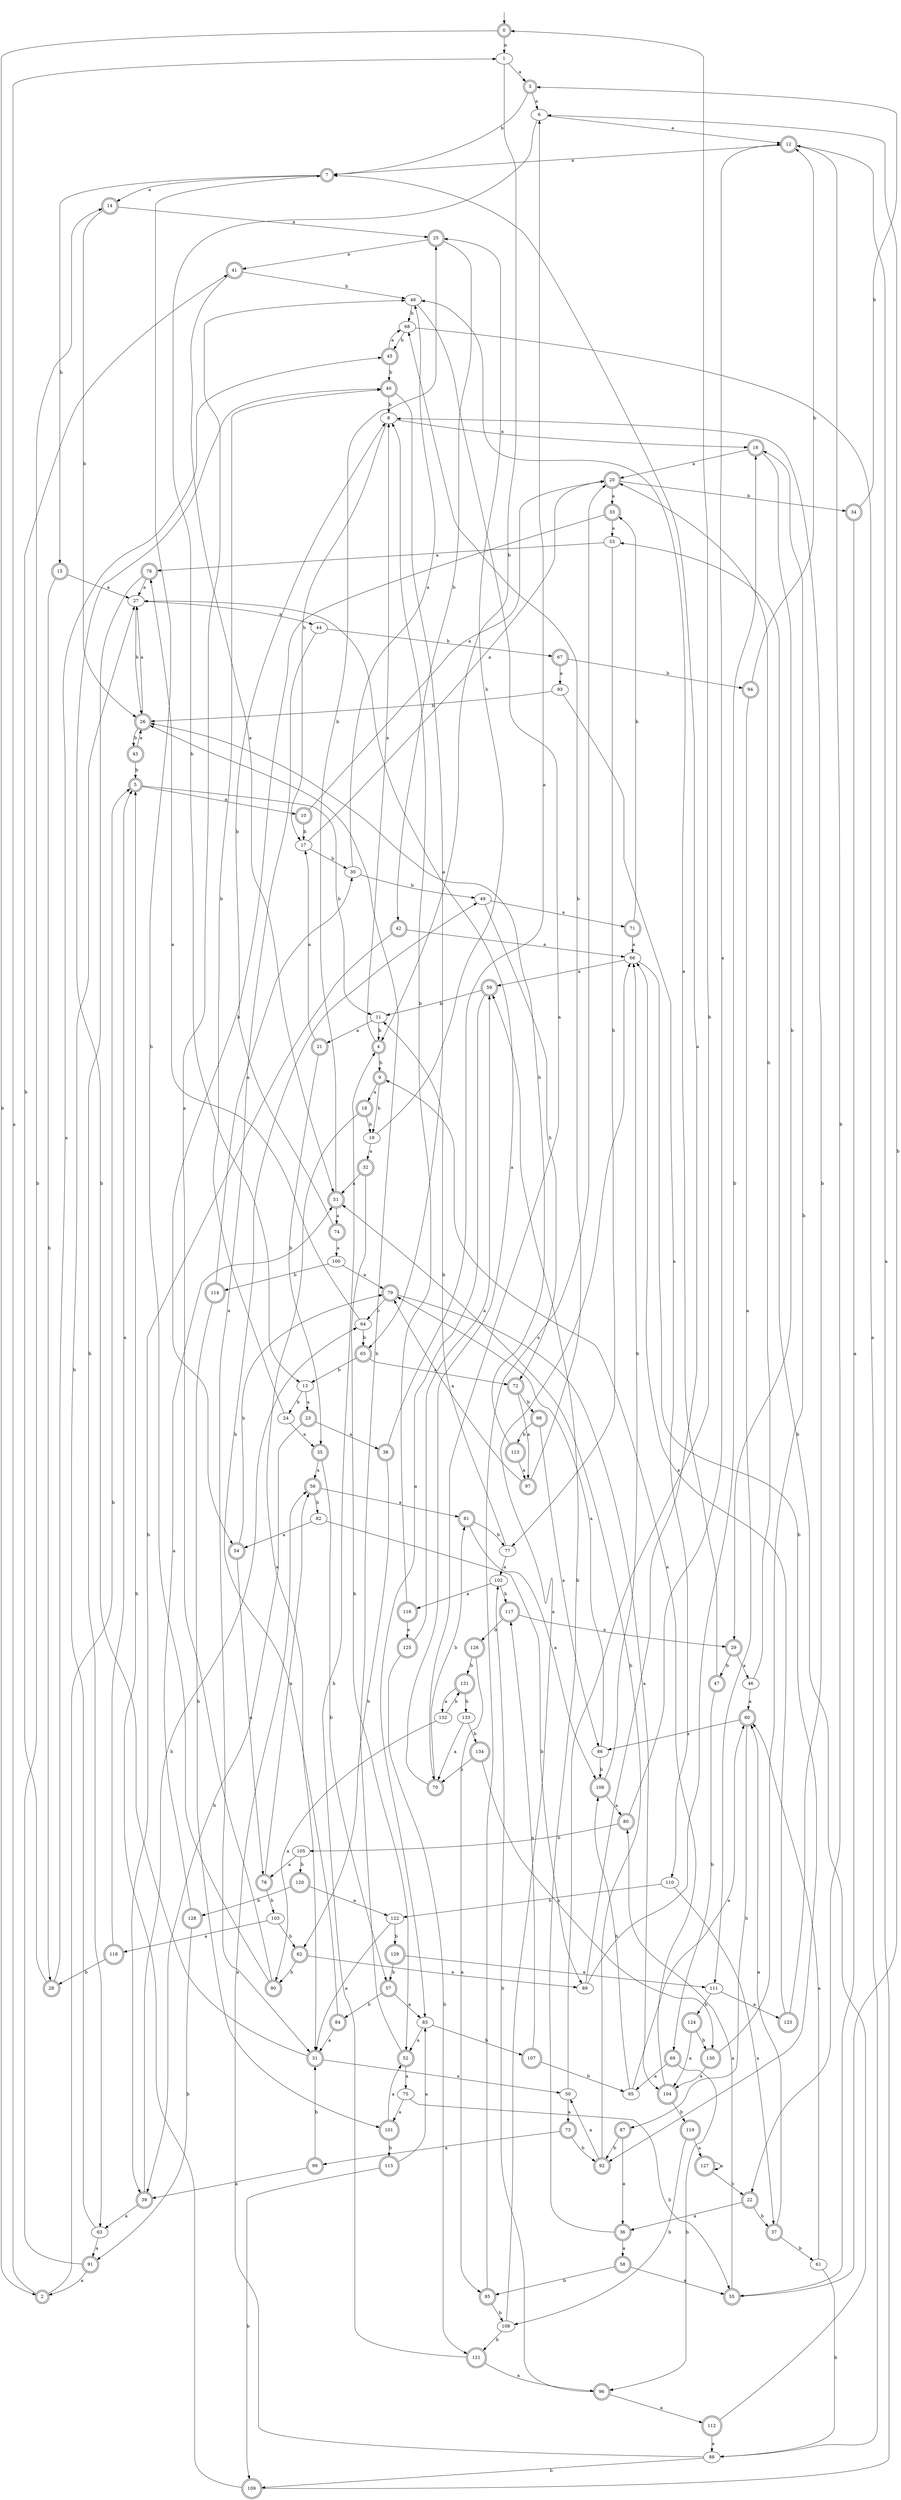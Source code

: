 digraph RandomDFA {
  __start0 [label="", shape=none];
  __start0 -> 0 [label=""];
  0 [shape=circle] [shape=doublecircle]
  0 -> 1 [label="a"]
  0 -> 2 [label="b"]
  1
  1 -> 3 [label="a"]
  1 -> 4 [label="b"]
  2 [shape=doublecircle]
  2 -> 1 [label="a"]
  2 -> 5 [label="b"]
  3 [shape=doublecircle]
  3 -> 6 [label="a"]
  3 -> 7 [label="b"]
  4 [shape=doublecircle]
  4 -> 8 [label="a"]
  4 -> 9 [label="b"]
  5 [shape=doublecircle]
  5 -> 10 [label="a"]
  5 -> 11 [label="b"]
  6
  6 -> 12 [label="a"]
  6 -> 13 [label="b"]
  7 [shape=doublecircle]
  7 -> 14 [label="a"]
  7 -> 15 [label="b"]
  8
  8 -> 16 [label="a"]
  8 -> 17 [label="b"]
  9 [shape=doublecircle]
  9 -> 18 [label="a"]
  9 -> 19 [label="b"]
  10 [shape=doublecircle]
  10 -> 20 [label="a"]
  10 -> 17 [label="b"]
  11
  11 -> 21 [label="a"]
  11 -> 4 [label="b"]
  12 [shape=doublecircle]
  12 -> 7 [label="a"]
  12 -> 22 [label="b"]
  13
  13 -> 23 [label="a"]
  13 -> 24 [label="b"]
  14 [shape=doublecircle]
  14 -> 25 [label="a"]
  14 -> 26 [label="b"]
  15 [shape=doublecircle]
  15 -> 27 [label="a"]
  15 -> 28 [label="b"]
  16 [shape=doublecircle]
  16 -> 20 [label="a"]
  16 -> 29 [label="b"]
  17
  17 -> 20 [label="a"]
  17 -> 30 [label="b"]
  18 [shape=doublecircle]
  18 -> 31 [label="a"]
  18 -> 19 [label="b"]
  19
  19 -> 32 [label="a"]
  19 -> 25 [label="b"]
  20 [shape=doublecircle]
  20 -> 33 [label="a"]
  20 -> 34 [label="b"]
  21 [shape=doublecircle]
  21 -> 17 [label="a"]
  21 -> 35 [label="b"]
  22 [shape=doublecircle]
  22 -> 36 [label="a"]
  22 -> 37 [label="b"]
  23 [shape=doublecircle]
  23 -> 38 [label="a"]
  23 -> 39 [label="b"]
  24
  24 -> 35 [label="a"]
  24 -> 40 [label="b"]
  25 [shape=doublecircle]
  25 -> 41 [label="a"]
  25 -> 42 [label="b"]
  26 [shape=doublecircle]
  26 -> 27 [label="a"]
  26 -> 43 [label="b"]
  27
  27 -> 44 [label="a"]
  27 -> 26 [label="b"]
  28 [shape=doublecircle]
  28 -> 45 [label="a"]
  28 -> 41 [label="b"]
  29 [shape=doublecircle]
  29 -> 46 [label="a"]
  29 -> 47 [label="b"]
  30
  30 -> 48 [label="a"]
  30 -> 49 [label="b"]
  31 [shape=doublecircle]
  31 -> 50 [label="a"]
  31 -> 40 [label="b"]
  32 [shape=doublecircle]
  32 -> 51 [label="a"]
  32 -> 52 [label="b"]
  33 [shape=doublecircle]
  33 -> 53 [label="a"]
  33 -> 54 [label="b"]
  34 [shape=doublecircle]
  34 -> 55 [label="a"]
  34 -> 3 [label="b"]
  35 [shape=doublecircle]
  35 -> 56 [label="a"]
  35 -> 57 [label="b"]
  36 [shape=doublecircle]
  36 -> 58 [label="a"]
  36 -> 59 [label="b"]
  37 [shape=doublecircle]
  37 -> 60 [label="a"]
  37 -> 61 [label="b"]
  38 [shape=doublecircle]
  38 -> 6 [label="a"]
  38 -> 62 [label="b"]
  39 [shape=doublecircle]
  39 -> 63 [label="a"]
  39 -> 64 [label="b"]
  40 [shape=doublecircle]
  40 -> 65 [label="a"]
  40 -> 8 [label="b"]
  41 [shape=doublecircle]
  41 -> 51 [label="a"]
  41 -> 48 [label="b"]
  42 [shape=doublecircle]
  42 -> 66 [label="a"]
  42 -> 39 [label="b"]
  43 [shape=doublecircle]
  43 -> 26 [label="a"]
  43 -> 5 [label="b"]
  44
  44 -> 31 [label="a"]
  44 -> 67 [label="b"]
  45 [shape=doublecircle]
  45 -> 68 [label="a"]
  45 -> 40 [label="b"]
  46
  46 -> 60 [label="a"]
  46 -> 20 [label="b"]
  47 [shape=doublecircle]
  47 -> 48 [label="a"]
  47 -> 69 [label="b"]
  48
  48 -> 70 [label="a"]
  48 -> 68 [label="b"]
  49
  49 -> 71 [label="a"]
  49 -> 72 [label="b"]
  50
  50 -> 73 [label="a"]
  50 -> 0 [label="b"]
  51 [shape=doublecircle]
  51 -> 74 [label="a"]
  51 -> 25 [label="b"]
  52 [shape=doublecircle]
  52 -> 75 [label="a"]
  52 -> 26 [label="b"]
  53
  53 -> 76 [label="a"]
  53 -> 77 [label="b"]
  54 [shape=doublecircle]
  54 -> 78 [label="a"]
  54 -> 79 [label="b"]
  55 [shape=doublecircle]
  55 -> 80 [label="a"]
  55 -> 6 [label="b"]
  56 [shape=doublecircle]
  56 -> 81 [label="a"]
  56 -> 82 [label="b"]
  57 [shape=doublecircle]
  57 -> 83 [label="a"]
  57 -> 84 [label="b"]
  58 [shape=doublecircle]
  58 -> 55 [label="a"]
  58 -> 85 [label="b"]
  59 [shape=doublecircle]
  59 -> 83 [label="a"]
  59 -> 11 [label="b"]
  60 [shape=doublecircle]
  60 -> 86 [label="a"]
  60 -> 87 [label="b"]
  61
  61 -> 60 [label="a"]
  61 -> 88 [label="b"]
  62 [shape=doublecircle]
  62 -> 89 [label="a"]
  62 -> 90 [label="b"]
  63
  63 -> 91 [label="a"]
  63 -> 27 [label="b"]
  64
  64 -> 76 [label="a"]
  64 -> 65 [label="b"]
  65 [shape=doublecircle]
  65 -> 72 [label="a"]
  65 -> 13 [label="b"]
  66
  66 -> 59 [label="a"]
  66 -> 92 [label="b"]
  67 [shape=doublecircle]
  67 -> 93 [label="a"]
  67 -> 94 [label="b"]
  68
  68 -> 88 [label="a"]
  68 -> 45 [label="b"]
  69 [shape=doublecircle]
  69 -> 95 [label="a"]
  69 -> 96 [label="b"]
  70 [shape=doublecircle]
  70 -> 27 [label="a"]
  70 -> 81 [label="b"]
  71 [shape=doublecircle]
  71 -> 66 [label="a"]
  71 -> 33 [label="b"]
  72 [shape=doublecircle]
  72 -> 97 [label="a"]
  72 -> 98 [label="b"]
  73 [shape=doublecircle]
  73 -> 99 [label="a"]
  73 -> 92 [label="b"]
  74 [shape=doublecircle]
  74 -> 100 [label="a"]
  74 -> 8 [label="b"]
  75
  75 -> 101 [label="a"]
  75 -> 55 [label="b"]
  76 [shape=doublecircle]
  76 -> 27 [label="a"]
  76 -> 63 [label="b"]
  77
  77 -> 102 [label="a"]
  77 -> 11 [label="b"]
  78 [shape=doublecircle]
  78 -> 56 [label="a"]
  78 -> 103 [label="b"]
  79 [shape=doublecircle]
  79 -> 104 [label="a"]
  79 -> 64 [label="b"]
  80 [shape=doublecircle]
  80 -> 12 [label="a"]
  80 -> 105 [label="b"]
  81 [shape=doublecircle]
  81 -> 106 [label="a"]
  81 -> 77 [label="b"]
  82
  82 -> 54 [label="a"]
  82 -> 89 [label="b"]
  83
  83 -> 52 [label="a"]
  83 -> 107 [label="b"]
  84 [shape=doublecircle]
  84 -> 31 [label="a"]
  84 -> 49 [label="b"]
  85 [shape=doublecircle]
  85 -> 20 [label="a"]
  85 -> 108 [label="b"]
  86
  86 -> 79 [label="a"]
  86 -> 106 [label="b"]
  87 [shape=doublecircle]
  87 -> 36 [label="a"]
  87 -> 92 [label="b"]
  88
  88 -> 56 [label="a"]
  88 -> 109 [label="b"]
  89
  89 -> 7 [label="a"]
  89 -> 16 [label="b"]
  90 [shape=doublecircle]
  90 -> 48 [label="a"]
  90 -> 7 [label="b"]
  91 [shape=doublecircle]
  91 -> 2 [label="a"]
  91 -> 14 [label="b"]
  92 [shape=doublecircle]
  92 -> 50 [label="a"]
  92 -> 51 [label="b"]
  93
  93 -> 110 [label="a"]
  93 -> 26 [label="b"]
  94 [shape=doublecircle]
  94 -> 111 [label="a"]
  94 -> 12 [label="b"]
  95
  95 -> 60 [label="a"]
  95 -> 106 [label="b"]
  96 [shape=doublecircle]
  96 -> 112 [label="a"]
  96 -> 102 [label="b"]
  97 [shape=doublecircle]
  97 -> 79 [label="a"]
  97 -> 68 [label="b"]
  98 [shape=doublecircle]
  98 -> 86 [label="a"]
  98 -> 113 [label="b"]
  99 [shape=doublecircle]
  99 -> 39 [label="a"]
  99 -> 31 [label="b"]
  100
  100 -> 79 [label="a"]
  100 -> 114 [label="b"]
  101 [shape=doublecircle]
  101 -> 52 [label="a"]
  101 -> 115 [label="b"]
  102
  102 -> 116 [label="a"]
  102 -> 117 [label="b"]
  103
  103 -> 118 [label="a"]
  103 -> 62 [label="b"]
  104 [shape=doublecircle]
  104 -> 9 [label="a"]
  104 -> 119 [label="b"]
  105
  105 -> 78 [label="a"]
  105 -> 120 [label="b"]
  106 [shape=doublecircle]
  106 -> 80 [label="a"]
  106 -> 66 [label="b"]
  107 [shape=doublecircle]
  107 -> 117 [label="a"]
  107 -> 95 [label="b"]
  108
  108 -> 66 [label="a"]
  108 -> 121 [label="b"]
  109 [shape=doublecircle]
  109 -> 12 [label="a"]
  109 -> 5 [label="b"]
  110
  110 -> 37 [label="a"]
  110 -> 122 [label="b"]
  111
  111 -> 123 [label="a"]
  111 -> 124 [label="b"]
  112 [shape=doublecircle]
  112 -> 88 [label="a"]
  112 -> 53 [label="b"]
  113 [shape=doublecircle]
  113 -> 97 [label="a"]
  113 -> 26 [label="b"]
  114 [shape=doublecircle]
  114 -> 30 [label="a"]
  114 -> 101 [label="b"]
  115 [shape=doublecircle]
  115 -> 83 [label="a"]
  115 -> 109 [label="b"]
  116 [shape=doublecircle]
  116 -> 125 [label="a"]
  116 -> 8 [label="b"]
  117 [shape=doublecircle]
  117 -> 29 [label="a"]
  117 -> 126 [label="b"]
  118 [shape=doublecircle]
  118 -> 5 [label="a"]
  118 -> 28 [label="b"]
  119 [shape=doublecircle]
  119 -> 127 [label="a"]
  119 -> 108 [label="b"]
  120 [shape=doublecircle]
  120 -> 122 [label="a"]
  120 -> 128 [label="b"]
  121 [shape=doublecircle]
  121 -> 96 [label="a"]
  121 -> 4 [label="b"]
  122
  122 -> 31 [label="a"]
  122 -> 129 [label="b"]
  123 [shape=doublecircle]
  123 -> 66 [label="a"]
  123 -> 8 [label="b"]
  124 [shape=doublecircle]
  124 -> 104 [label="a"]
  124 -> 130 [label="b"]
  125 [shape=doublecircle]
  125 -> 59 [label="a"]
  125 -> 121 [label="b"]
  126 [shape=doublecircle]
  126 -> 85 [label="a"]
  126 -> 131 [label="b"]
  127 [shape=doublecircle]
  127 -> 127 [label="a"]
  127 -> 22 [label="b"]
  128 [shape=doublecircle]
  128 -> 51 [label="a"]
  128 -> 91 [label="b"]
  129 [shape=doublecircle]
  129 -> 111 [label="a"]
  129 -> 57 [label="b"]
  130 [shape=doublecircle]
  130 -> 104 [label="a"]
  130 -> 16 [label="b"]
  131 [shape=doublecircle]
  131 -> 132 [label="a"]
  131 -> 133 [label="b"]
  132
  132 -> 90 [label="a"]
  132 -> 131 [label="b"]
  133
  133 -> 70 [label="a"]
  133 -> 134 [label="b"]
  134 [shape=doublecircle]
  134 -> 130 [label="a"]
  134 -> 70 [label="b"]
}
